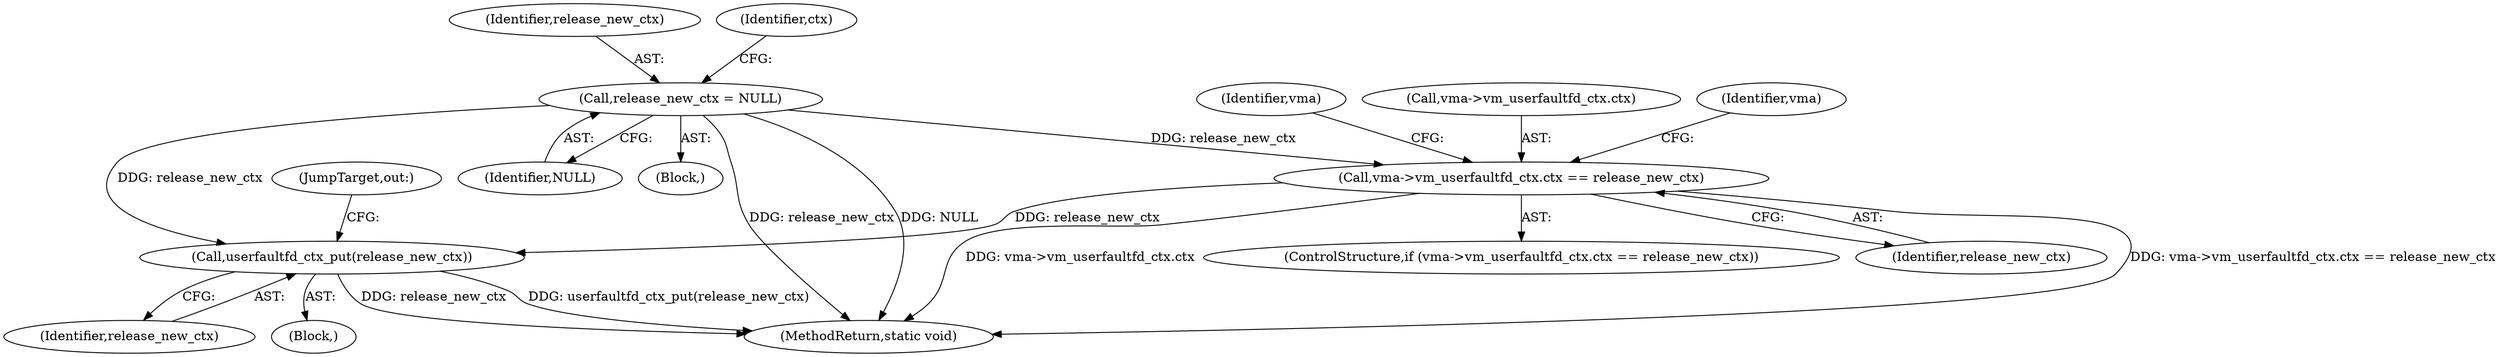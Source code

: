 digraph "0_linux_04f5866e41fb70690e28397487d8bd8eea7d712a_1@pointer" {
"1000129" [label="(Call,release_new_ctx = NULL)"];
"1000264" [label="(Call,vma->vm_userfaultfd_ctx.ctx == release_new_ctx)"];
"1000290" [label="(Call,userfaultfd_ctx_put(release_new_ctx))"];
"1000130" [label="(Identifier,release_new_ctx)"];
"1000300" [label="(MethodReturn,static void)"];
"1000264" [label="(Call,vma->vm_userfaultfd_ctx.ctx == release_new_ctx)"];
"1000259" [label="(Identifier,vma)"];
"1000265" [label="(Call,vma->vm_userfaultfd_ctx.ctx)"];
"1000290" [label="(Call,userfaultfd_ctx_put(release_new_ctx))"];
"1000274" [label="(Identifier,vma)"];
"1000292" [label="(JumpTarget,out:)"];
"1000131" [label="(Identifier,NULL)"];
"1000270" [label="(Identifier,release_new_ctx)"];
"1000291" [label="(Identifier,release_new_ctx)"];
"1000129" [label="(Call,release_new_ctx = NULL)"];
"1000234" [label="(Block,)"];
"1000108" [label="(Block,)"];
"1000263" [label="(ControlStructure,if (vma->vm_userfaultfd_ctx.ctx == release_new_ctx))"];
"1000136" [label="(Identifier,ctx)"];
"1000129" -> "1000108"  [label="AST: "];
"1000129" -> "1000131"  [label="CFG: "];
"1000130" -> "1000129"  [label="AST: "];
"1000131" -> "1000129"  [label="AST: "];
"1000136" -> "1000129"  [label="CFG: "];
"1000129" -> "1000300"  [label="DDG: release_new_ctx"];
"1000129" -> "1000300"  [label="DDG: NULL"];
"1000129" -> "1000264"  [label="DDG: release_new_ctx"];
"1000129" -> "1000290"  [label="DDG: release_new_ctx"];
"1000264" -> "1000263"  [label="AST: "];
"1000264" -> "1000270"  [label="CFG: "];
"1000265" -> "1000264"  [label="AST: "];
"1000270" -> "1000264"  [label="AST: "];
"1000274" -> "1000264"  [label="CFG: "];
"1000259" -> "1000264"  [label="CFG: "];
"1000264" -> "1000300"  [label="DDG: vma->vm_userfaultfd_ctx.ctx"];
"1000264" -> "1000300"  [label="DDG: vma->vm_userfaultfd_ctx.ctx == release_new_ctx"];
"1000264" -> "1000290"  [label="DDG: release_new_ctx"];
"1000290" -> "1000234"  [label="AST: "];
"1000290" -> "1000291"  [label="CFG: "];
"1000291" -> "1000290"  [label="AST: "];
"1000292" -> "1000290"  [label="CFG: "];
"1000290" -> "1000300"  [label="DDG: release_new_ctx"];
"1000290" -> "1000300"  [label="DDG: userfaultfd_ctx_put(release_new_ctx)"];
}

